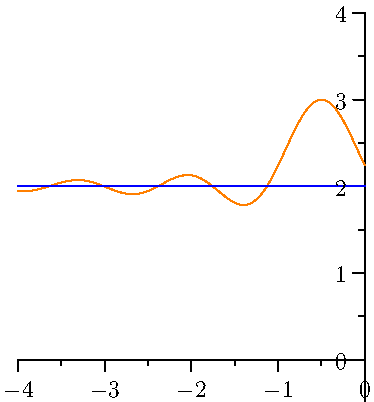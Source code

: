 import graph;
size(0,200);

real f(real x) { return 2+ 1/(-x+0.5) ; }
real g(real x) { return 2-1/(-x+0.5) ; }
real h(real x) { return sin(5*(-x-0.5))/(5*(-x-0.5)) + 2 ; }

draw(graph(g,-4,0),invisible);
draw(graph(f,-4,0),invisible);
draw(graph(h,-4,0),orange);
draw((0,2)--(-4,2),blue);

xaxis(RightTicks);
yaxis(LeftTicks);

